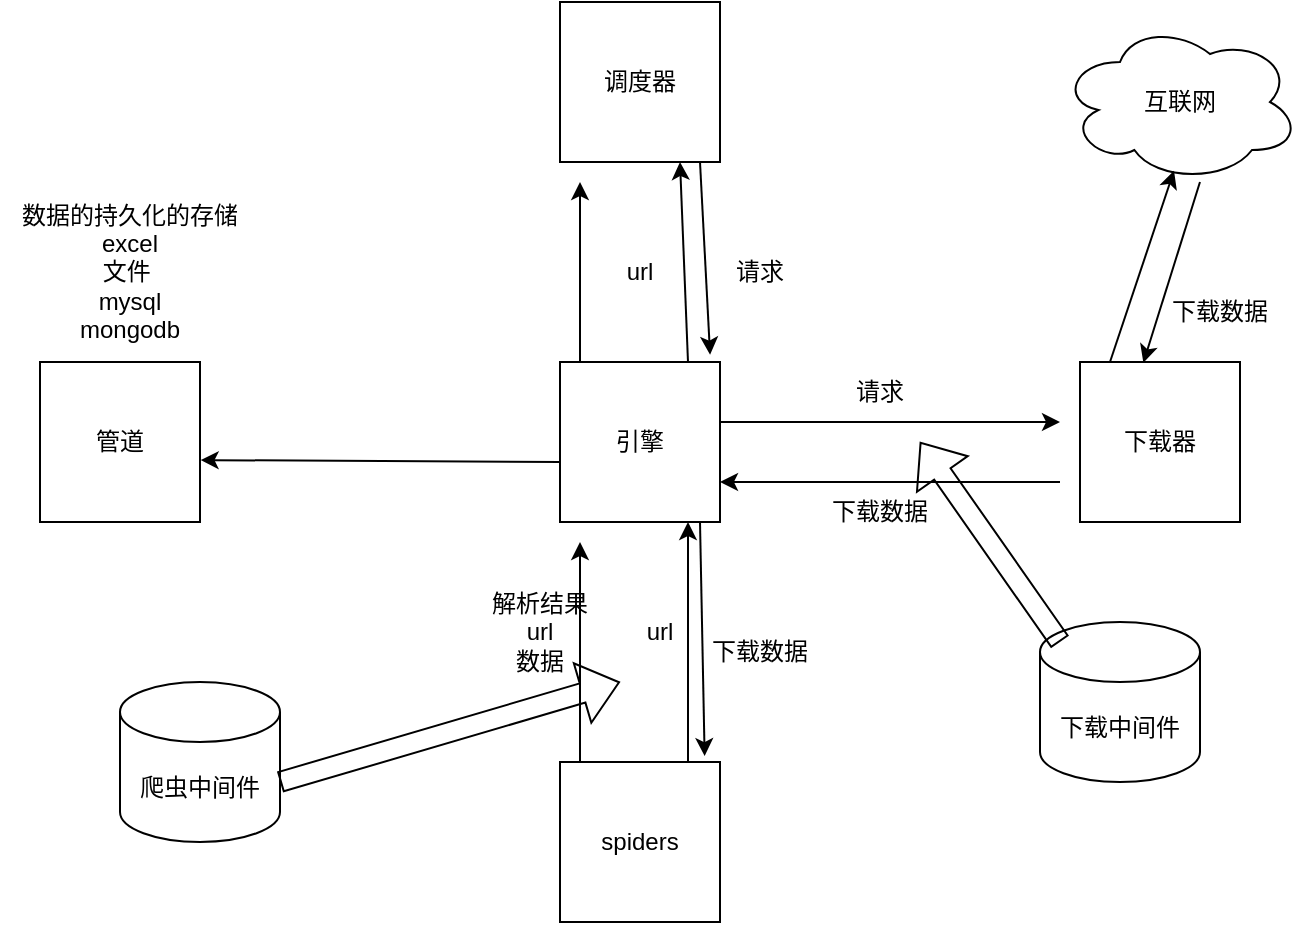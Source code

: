 <mxfile version="20.2.5" type="github">
  <diagram id="KqIBSLrewYHNhvslKK41" name="第 1 页">
    <mxGraphModel dx="865" dy="456" grid="1" gridSize="10" guides="1" tooltips="1" connect="1" arrows="1" fold="1" page="1" pageScale="1" pageWidth="827" pageHeight="1169" math="0" shadow="0">
      <root>
        <mxCell id="0" />
        <mxCell id="1" parent="0" />
        <mxCell id="oee-sUAiyrCn4Plv3YPF-1" value="引擎" style="whiteSpace=wrap;html=1;aspect=fixed;" vertex="1" parent="1">
          <mxGeometry x="350" y="210" width="80" height="80" as="geometry" />
        </mxCell>
        <mxCell id="oee-sUAiyrCn4Plv3YPF-2" value="调度器" style="whiteSpace=wrap;html=1;aspect=fixed;" vertex="1" parent="1">
          <mxGeometry x="350" y="30" width="80" height="80" as="geometry" />
        </mxCell>
        <mxCell id="oee-sUAiyrCn4Plv3YPF-3" value="下载器" style="whiteSpace=wrap;html=1;aspect=fixed;" vertex="1" parent="1">
          <mxGeometry x="610" y="210" width="80" height="80" as="geometry" />
        </mxCell>
        <mxCell id="oee-sUAiyrCn4Plv3YPF-4" value="管道" style="whiteSpace=wrap;html=1;aspect=fixed;" vertex="1" parent="1">
          <mxGeometry x="90" y="210" width="80" height="80" as="geometry" />
        </mxCell>
        <mxCell id="oee-sUAiyrCn4Plv3YPF-5" value="spiders" style="whiteSpace=wrap;html=1;aspect=fixed;" vertex="1" parent="1">
          <mxGeometry x="350" y="410" width="80" height="80" as="geometry" />
        </mxCell>
        <mxCell id="oee-sUAiyrCn4Plv3YPF-6" value="" style="endArrow=classic;html=1;rounded=0;" edge="1" parent="1">
          <mxGeometry width="50" height="50" relative="1" as="geometry">
            <mxPoint x="414" y="410" as="sourcePoint" />
            <mxPoint x="414" y="290" as="targetPoint" />
          </mxGeometry>
        </mxCell>
        <mxCell id="oee-sUAiyrCn4Plv3YPF-8" value="url" style="text;html=1;strokeColor=none;fillColor=none;align=center;verticalAlign=middle;whiteSpace=wrap;rounded=0;" vertex="1" parent="1">
          <mxGeometry x="370" y="330" width="60" height="30" as="geometry" />
        </mxCell>
        <mxCell id="oee-sUAiyrCn4Plv3YPF-9" value="" style="endArrow=classic;html=1;rounded=0;entryX=0.75;entryY=1;entryDx=0;entryDy=0;" edge="1" parent="1" target="oee-sUAiyrCn4Plv3YPF-2">
          <mxGeometry width="50" height="50" relative="1" as="geometry">
            <mxPoint x="414" y="210" as="sourcePoint" />
            <mxPoint x="464" y="160" as="targetPoint" />
          </mxGeometry>
        </mxCell>
        <mxCell id="oee-sUAiyrCn4Plv3YPF-10" value="" style="endArrow=classic;html=1;rounded=0;entryX=0.938;entryY=-0.046;entryDx=0;entryDy=0;entryPerimeter=0;" edge="1" parent="1" target="oee-sUAiyrCn4Plv3YPF-1">
          <mxGeometry width="50" height="50" relative="1" as="geometry">
            <mxPoint x="420" y="110" as="sourcePoint" />
            <mxPoint x="470" y="60" as="targetPoint" />
          </mxGeometry>
        </mxCell>
        <mxCell id="oee-sUAiyrCn4Plv3YPF-11" value="" style="endArrow=classic;html=1;rounded=0;" edge="1" parent="1">
          <mxGeometry width="50" height="50" relative="1" as="geometry">
            <mxPoint x="430" y="240" as="sourcePoint" />
            <mxPoint x="600" y="240" as="targetPoint" />
          </mxGeometry>
        </mxCell>
        <mxCell id="oee-sUAiyrCn4Plv3YPF-12" value="互联网" style="ellipse;shape=cloud;whiteSpace=wrap;html=1;" vertex="1" parent="1">
          <mxGeometry x="600" y="40" width="120" height="80" as="geometry" />
        </mxCell>
        <mxCell id="oee-sUAiyrCn4Plv3YPF-13" value="" style="endArrow=classic;html=1;rounded=0;entryX=0.475;entryY=0.929;entryDx=0;entryDy=0;entryPerimeter=0;" edge="1" parent="1" target="oee-sUAiyrCn4Plv3YPF-12">
          <mxGeometry width="50" height="50" relative="1" as="geometry">
            <mxPoint x="625" y="210" as="sourcePoint" />
            <mxPoint x="675" y="160" as="targetPoint" />
          </mxGeometry>
        </mxCell>
        <mxCell id="oee-sUAiyrCn4Plv3YPF-14" value="" style="endArrow=classic;html=1;rounded=0;entryX=0.396;entryY=0.004;entryDx=0;entryDy=0;entryPerimeter=0;" edge="1" parent="1" target="oee-sUAiyrCn4Plv3YPF-3">
          <mxGeometry width="50" height="50" relative="1" as="geometry">
            <mxPoint x="670" y="120" as="sourcePoint" />
            <mxPoint x="720" y="70" as="targetPoint" />
          </mxGeometry>
        </mxCell>
        <mxCell id="oee-sUAiyrCn4Plv3YPF-15" value="下载数据" style="text;html=1;strokeColor=none;fillColor=none;align=center;verticalAlign=middle;whiteSpace=wrap;rounded=0;" vertex="1" parent="1">
          <mxGeometry x="650" y="170" width="60" height="30" as="geometry" />
        </mxCell>
        <mxCell id="oee-sUAiyrCn4Plv3YPF-16" value="url" style="text;html=1;strokeColor=none;fillColor=none;align=center;verticalAlign=middle;whiteSpace=wrap;rounded=0;" vertex="1" parent="1">
          <mxGeometry x="360" y="150" width="60" height="30" as="geometry" />
        </mxCell>
        <mxCell id="oee-sUAiyrCn4Plv3YPF-19" value="请求" style="text;html=1;strokeColor=none;fillColor=none;align=center;verticalAlign=middle;whiteSpace=wrap;rounded=0;" vertex="1" parent="1">
          <mxGeometry x="420" y="150" width="60" height="30" as="geometry" />
        </mxCell>
        <mxCell id="oee-sUAiyrCn4Plv3YPF-20" value="请求" style="text;html=1;strokeColor=none;fillColor=none;align=center;verticalAlign=middle;whiteSpace=wrap;rounded=0;" vertex="1" parent="1">
          <mxGeometry x="480" y="210" width="60" height="30" as="geometry" />
        </mxCell>
        <mxCell id="oee-sUAiyrCn4Plv3YPF-21" value="" style="endArrow=classic;html=1;rounded=0;entryX=1;entryY=0.75;entryDx=0;entryDy=0;" edge="1" parent="1" target="oee-sUAiyrCn4Plv3YPF-1">
          <mxGeometry width="50" height="50" relative="1" as="geometry">
            <mxPoint x="600" y="270" as="sourcePoint" />
            <mxPoint x="650" y="220" as="targetPoint" />
          </mxGeometry>
        </mxCell>
        <mxCell id="oee-sUAiyrCn4Plv3YPF-22" value="下载数据" style="text;html=1;strokeColor=none;fillColor=none;align=center;verticalAlign=middle;whiteSpace=wrap;rounded=0;" vertex="1" parent="1">
          <mxGeometry x="480" y="270" width="60" height="30" as="geometry" />
        </mxCell>
        <mxCell id="oee-sUAiyrCn4Plv3YPF-23" value="" style="endArrow=classic;html=1;rounded=0;entryX=0.904;entryY=-0.037;entryDx=0;entryDy=0;entryPerimeter=0;" edge="1" parent="1" target="oee-sUAiyrCn4Plv3YPF-5">
          <mxGeometry width="50" height="50" relative="1" as="geometry">
            <mxPoint x="420" y="290" as="sourcePoint" />
            <mxPoint x="470" y="240" as="targetPoint" />
          </mxGeometry>
        </mxCell>
        <mxCell id="oee-sUAiyrCn4Plv3YPF-24" value="下载数据" style="text;html=1;strokeColor=none;fillColor=none;align=center;verticalAlign=middle;whiteSpace=wrap;rounded=0;" vertex="1" parent="1">
          <mxGeometry x="420" y="340" width="60" height="30" as="geometry" />
        </mxCell>
        <mxCell id="oee-sUAiyrCn4Plv3YPF-25" value="" style="endArrow=classic;html=1;rounded=0;" edge="1" parent="1">
          <mxGeometry width="50" height="50" relative="1" as="geometry">
            <mxPoint x="360" y="410" as="sourcePoint" />
            <mxPoint x="360" y="300" as="targetPoint" />
          </mxGeometry>
        </mxCell>
        <mxCell id="oee-sUAiyrCn4Plv3YPF-27" value="解析结果&lt;br&gt;url&lt;br&gt;数据" style="text;html=1;strokeColor=none;fillColor=none;align=center;verticalAlign=middle;whiteSpace=wrap;rounded=0;" vertex="1" parent="1">
          <mxGeometry x="310" y="330" width="60" height="30" as="geometry" />
        </mxCell>
        <mxCell id="oee-sUAiyrCn4Plv3YPF-28" value="" style="endArrow=classic;html=1;rounded=0;" edge="1" parent="1">
          <mxGeometry width="50" height="50" relative="1" as="geometry">
            <mxPoint x="360" y="210" as="sourcePoint" />
            <mxPoint x="360" y="120" as="targetPoint" />
          </mxGeometry>
        </mxCell>
        <mxCell id="oee-sUAiyrCn4Plv3YPF-29" value="" style="endArrow=classic;html=1;rounded=0;entryX=1.004;entryY=0.613;entryDx=0;entryDy=0;entryPerimeter=0;" edge="1" parent="1" target="oee-sUAiyrCn4Plv3YPF-4">
          <mxGeometry width="50" height="50" relative="1" as="geometry">
            <mxPoint x="350" y="260" as="sourcePoint" />
            <mxPoint x="400" y="210" as="targetPoint" />
          </mxGeometry>
        </mxCell>
        <mxCell id="oee-sUAiyrCn4Plv3YPF-30" value="数据的持久化的存储&lt;br&gt;excel&lt;br&gt;文件&amp;nbsp;&lt;br&gt;mysql&lt;br&gt;mongodb" style="text;html=1;strokeColor=none;fillColor=none;align=center;verticalAlign=middle;whiteSpace=wrap;rounded=0;" vertex="1" parent="1">
          <mxGeometry x="70" y="150" width="130" height="30" as="geometry" />
        </mxCell>
        <mxCell id="oee-sUAiyrCn4Plv3YPF-31" value="下载中间件" style="shape=cylinder3;whiteSpace=wrap;html=1;boundedLbl=1;backgroundOutline=1;size=15;" vertex="1" parent="1">
          <mxGeometry x="590" y="340" width="80" height="80" as="geometry" />
        </mxCell>
        <mxCell id="oee-sUAiyrCn4Plv3YPF-32" value="" style="shape=flexArrow;endArrow=classic;html=1;rounded=0;" edge="1" parent="1">
          <mxGeometry width="50" height="50" relative="1" as="geometry">
            <mxPoint x="600" y="350" as="sourcePoint" />
            <mxPoint x="530" y="250" as="targetPoint" />
          </mxGeometry>
        </mxCell>
        <mxCell id="oee-sUAiyrCn4Plv3YPF-33" value="爬虫中间件" style="shape=cylinder3;whiteSpace=wrap;html=1;boundedLbl=1;backgroundOutline=1;size=15;" vertex="1" parent="1">
          <mxGeometry x="130" y="370" width="80" height="80" as="geometry" />
        </mxCell>
        <mxCell id="oee-sUAiyrCn4Plv3YPF-34" value="" style="shape=flexArrow;endArrow=classic;html=1;rounded=0;" edge="1" parent="1">
          <mxGeometry width="50" height="50" relative="1" as="geometry">
            <mxPoint x="210" y="420" as="sourcePoint" />
            <mxPoint x="380" y="370" as="targetPoint" />
          </mxGeometry>
        </mxCell>
      </root>
    </mxGraphModel>
  </diagram>
</mxfile>
